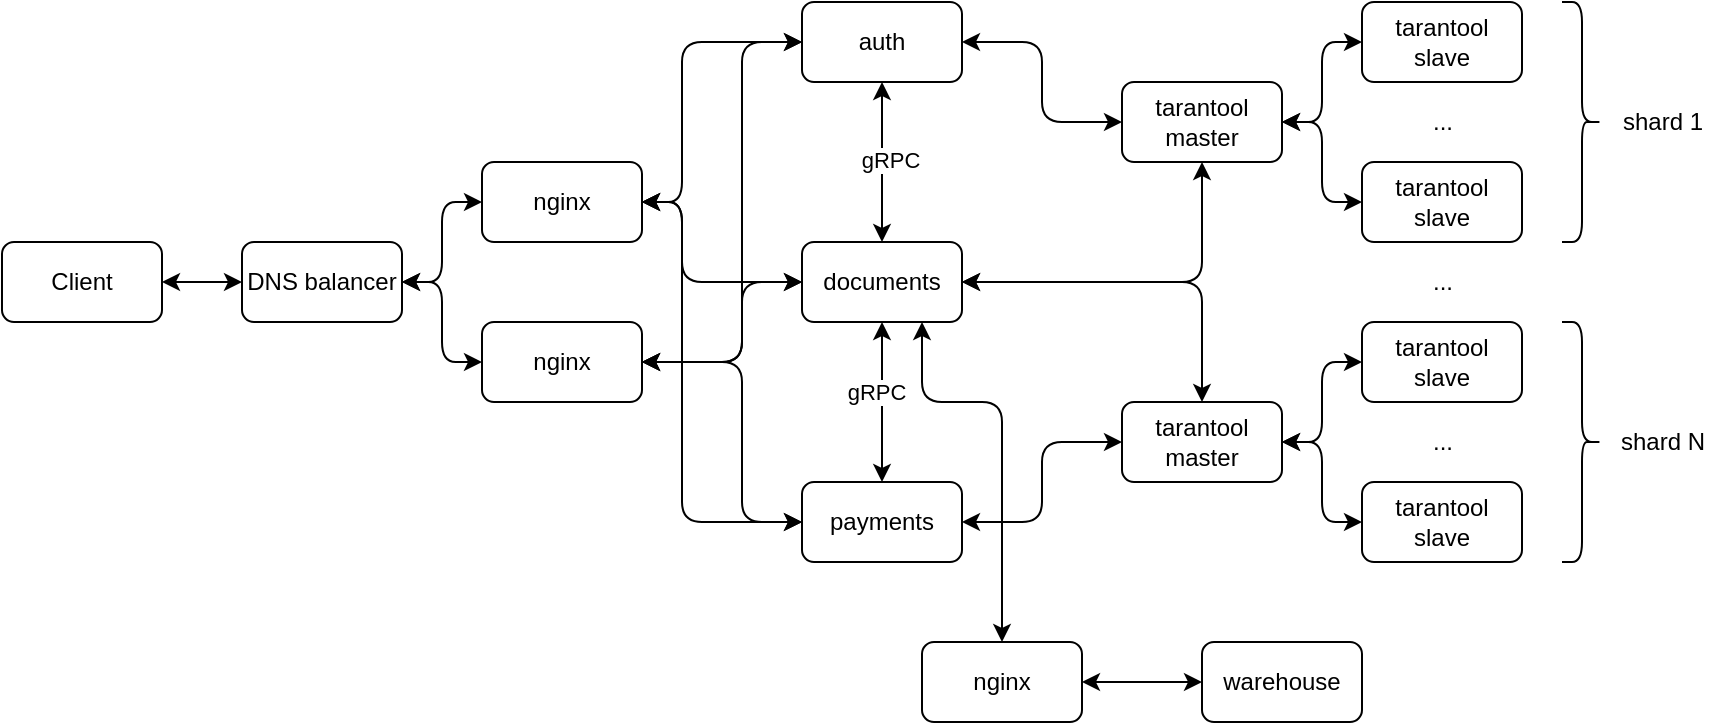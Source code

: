 <mxfile version="18.0.2" type="device"><diagram id="7Ne41tsRxOrFAIv1X22A" name="Page-1"><mxGraphModel dx="946" dy="589" grid="1" gridSize="10" guides="1" tooltips="1" connect="1" arrows="1" fold="1" page="1" pageScale="1" pageWidth="827" pageHeight="1169" math="0" shadow="0"><root><mxCell id="0"/><mxCell id="1" parent="0"/><mxCell id="wq5eGgIRvG_0T0goD-rv-21" style="edgeStyle=orthogonalEdgeStyle;rounded=0;orthogonalLoop=1;jettySize=auto;html=1;exitX=1;exitY=0.5;exitDx=0;exitDy=0;entryX=0;entryY=0.5;entryDx=0;entryDy=0;startArrow=classic;startFill=1;" parent="1" source="wq5eGgIRvG_0T0goD-rv-4" target="wq5eGgIRvG_0T0goD-rv-5" edge="1"><mxGeometry relative="1" as="geometry"/></mxCell><mxCell id="wq5eGgIRvG_0T0goD-rv-4" value="Client" style="rounded=1;whiteSpace=wrap;html=1;" parent="1" vertex="1"><mxGeometry y="280" width="80" height="40" as="geometry"/></mxCell><mxCell id="wq5eGgIRvG_0T0goD-rv-22" style="edgeStyle=orthogonalEdgeStyle;rounded=1;orthogonalLoop=1;jettySize=auto;html=1;exitX=1;exitY=0.5;exitDx=0;exitDy=0;entryX=0;entryY=0.5;entryDx=0;entryDy=0;startArrow=classic;startFill=1;" parent="1" source="wq5eGgIRvG_0T0goD-rv-5" target="wq5eGgIRvG_0T0goD-rv-6" edge="1"><mxGeometry relative="1" as="geometry"/></mxCell><mxCell id="wq5eGgIRvG_0T0goD-rv-24" style="edgeStyle=orthogonalEdgeStyle;rounded=1;orthogonalLoop=1;jettySize=auto;html=1;exitX=1;exitY=0.5;exitDx=0;exitDy=0;entryX=0;entryY=0.5;entryDx=0;entryDy=0;startArrow=classic;startFill=1;" parent="1" source="wq5eGgIRvG_0T0goD-rv-5" target="wq5eGgIRvG_0T0goD-rv-8" edge="1"><mxGeometry relative="1" as="geometry"/></mxCell><mxCell id="wq5eGgIRvG_0T0goD-rv-5" value="DNS balancer" style="rounded=1;whiteSpace=wrap;html=1;" parent="1" vertex="1"><mxGeometry x="120" y="280" width="80" height="40" as="geometry"/></mxCell><mxCell id="wq5eGgIRvG_0T0goD-rv-36" style="edgeStyle=orthogonalEdgeStyle;rounded=1;orthogonalLoop=1;jettySize=auto;html=1;exitX=1;exitY=0.5;exitDx=0;exitDy=0;entryX=0;entryY=0.5;entryDx=0;entryDy=0;startArrow=classic;startFill=1;" parent="1" source="wq5eGgIRvG_0T0goD-rv-6" target="wq5eGgIRvG_0T0goD-rv-7" edge="1"><mxGeometry relative="1" as="geometry"><Array as="points"><mxPoint x="340" y="260"/><mxPoint x="340" y="180"/></Array></mxGeometry></mxCell><mxCell id="wq5eGgIRvG_0T0goD-rv-38" style="edgeStyle=orthogonalEdgeStyle;rounded=1;orthogonalLoop=1;jettySize=auto;html=1;exitX=1;exitY=0.5;exitDx=0;exitDy=0;startArrow=classic;startFill=1;" parent="1" source="wq5eGgIRvG_0T0goD-rv-6" target="wq5eGgIRvG_0T0goD-rv-9" edge="1"><mxGeometry relative="1" as="geometry"><Array as="points"><mxPoint x="340" y="260"/><mxPoint x="340" y="300"/></Array></mxGeometry></mxCell><mxCell id="wq5eGgIRvG_0T0goD-rv-41" style="edgeStyle=orthogonalEdgeStyle;rounded=1;orthogonalLoop=1;jettySize=auto;html=1;exitX=1;exitY=0.5;exitDx=0;exitDy=0;entryX=0;entryY=0.5;entryDx=0;entryDy=0;startArrow=classic;startFill=1;" parent="1" source="wq5eGgIRvG_0T0goD-rv-6" target="wq5eGgIRvG_0T0goD-rv-10" edge="1"><mxGeometry relative="1" as="geometry"><Array as="points"><mxPoint x="340" y="260"/><mxPoint x="340" y="420"/></Array></mxGeometry></mxCell><mxCell id="wq5eGgIRvG_0T0goD-rv-6" value="nginx" style="rounded=1;whiteSpace=wrap;html=1;" parent="1" vertex="1"><mxGeometry x="240" y="240" width="80" height="40" as="geometry"/></mxCell><mxCell id="wq5eGgIRvG_0T0goD-rv-42" style="edgeStyle=elbowEdgeStyle;rounded=1;orthogonalLoop=1;jettySize=auto;elbow=vertical;html=1;exitX=1;exitY=0.5;exitDx=0;exitDy=0;entryX=0;entryY=0.5;entryDx=0;entryDy=0;startArrow=classic;startFill=1;" parent="1" source="wq5eGgIRvG_0T0goD-rv-7" target="wq5eGgIRvG_0T0goD-rv-13" edge="1"><mxGeometry relative="1" as="geometry"/></mxCell><mxCell id="wq5eGgIRvG_0T0goD-rv-7" value="auth" style="rounded=1;whiteSpace=wrap;html=1;" parent="1" vertex="1"><mxGeometry x="400" y="160" width="80" height="40" as="geometry"/></mxCell><mxCell id="wq5eGgIRvG_0T0goD-rv-37" style="edgeStyle=orthogonalEdgeStyle;rounded=1;orthogonalLoop=1;jettySize=auto;html=1;exitX=1;exitY=0.5;exitDx=0;exitDy=0;entryX=0;entryY=0.5;entryDx=0;entryDy=0;startArrow=classic;startFill=1;" parent="1" source="wq5eGgIRvG_0T0goD-rv-8" target="wq5eGgIRvG_0T0goD-rv-7" edge="1"><mxGeometry relative="1" as="geometry"><Array as="points"><mxPoint x="370" y="340"/><mxPoint x="370" y="180"/></Array></mxGeometry></mxCell><mxCell id="wq5eGgIRvG_0T0goD-rv-39" style="edgeStyle=orthogonalEdgeStyle;rounded=1;orthogonalLoop=1;jettySize=auto;html=1;exitX=1;exitY=0.5;exitDx=0;exitDy=0;entryX=0;entryY=0.5;entryDx=0;entryDy=0;startArrow=classic;startFill=1;" parent="1" source="wq5eGgIRvG_0T0goD-rv-8" target="wq5eGgIRvG_0T0goD-rv-9" edge="1"><mxGeometry relative="1" as="geometry"><Array as="points"><mxPoint x="370" y="340"/><mxPoint x="370" y="300"/></Array></mxGeometry></mxCell><mxCell id="wq5eGgIRvG_0T0goD-rv-40" style="edgeStyle=orthogonalEdgeStyle;rounded=1;orthogonalLoop=1;jettySize=auto;html=1;exitX=1;exitY=0.5;exitDx=0;exitDy=0;entryX=0;entryY=0.5;entryDx=0;entryDy=0;startArrow=classic;startFill=1;" parent="1" source="wq5eGgIRvG_0T0goD-rv-8" target="wq5eGgIRvG_0T0goD-rv-10" edge="1"><mxGeometry relative="1" as="geometry"><Array as="points"><mxPoint x="370" y="340"/><mxPoint x="370" y="420"/></Array></mxGeometry></mxCell><mxCell id="wq5eGgIRvG_0T0goD-rv-8" value="nginx" style="rounded=1;whiteSpace=wrap;html=1;" parent="1" vertex="1"><mxGeometry x="240" y="320" width="80" height="40" as="geometry"/></mxCell><mxCell id="wq5eGgIRvG_0T0goD-rv-61" style="edgeStyle=elbowEdgeStyle;rounded=1;orthogonalLoop=1;jettySize=auto;elbow=vertical;html=1;exitX=1;exitY=0.5;exitDx=0;exitDy=0;entryX=0.5;entryY=1;entryDx=0;entryDy=0;startArrow=classic;startFill=1;" parent="1" source="wq5eGgIRvG_0T0goD-rv-9" target="wq5eGgIRvG_0T0goD-rv-13" edge="1"><mxGeometry relative="1" as="geometry"><Array as="points"><mxPoint x="490" y="300"/></Array></mxGeometry></mxCell><mxCell id="wq5eGgIRvG_0T0goD-rv-62" style="edgeStyle=elbowEdgeStyle;rounded=1;orthogonalLoop=1;jettySize=auto;elbow=vertical;html=1;exitX=1;exitY=0.5;exitDx=0;exitDy=0;entryX=0.5;entryY=0;entryDx=0;entryDy=0;startArrow=classic;startFill=1;" parent="1" source="wq5eGgIRvG_0T0goD-rv-9" target="wq5eGgIRvG_0T0goD-rv-31" edge="1"><mxGeometry relative="1" as="geometry"><Array as="points"><mxPoint x="570" y="300"/></Array></mxGeometry></mxCell><mxCell id="bAATVUvARK__8FqvqY4P-3" style="edgeStyle=orthogonalEdgeStyle;rounded=1;orthogonalLoop=1;jettySize=auto;html=1;exitX=0.75;exitY=1;exitDx=0;exitDy=0;entryX=0.5;entryY=0;entryDx=0;entryDy=0;startArrow=classic;startFill=1;" edge="1" parent="1" source="wq5eGgIRvG_0T0goD-rv-9" target="bAATVUvARK__8FqvqY4P-1"><mxGeometry relative="1" as="geometry"><Array as="points"><mxPoint x="460" y="360"/><mxPoint x="500" y="360"/></Array></mxGeometry></mxCell><mxCell id="bAATVUvARK__8FqvqY4P-6" style="edgeStyle=orthogonalEdgeStyle;rounded=1;orthogonalLoop=1;jettySize=auto;html=1;exitX=0.5;exitY=0;exitDx=0;exitDy=0;entryX=0.5;entryY=1;entryDx=0;entryDy=0;startArrow=classic;startFill=1;" edge="1" parent="1" source="wq5eGgIRvG_0T0goD-rv-9" target="wq5eGgIRvG_0T0goD-rv-7"><mxGeometry relative="1" as="geometry"/></mxCell><mxCell id="bAATVUvARK__8FqvqY4P-8" value="gRPC" style="edgeLabel;html=1;align=center;verticalAlign=middle;resizable=0;points=[];" vertex="1" connectable="0" parent="bAATVUvARK__8FqvqY4P-6"><mxGeometry x="0.025" y="-4" relative="1" as="geometry"><mxPoint as="offset"/></mxGeometry></mxCell><mxCell id="wq5eGgIRvG_0T0goD-rv-9" value="documents" style="rounded=1;whiteSpace=wrap;html=1;" parent="1" vertex="1"><mxGeometry x="400" y="280" width="80" height="40" as="geometry"/></mxCell><mxCell id="wq5eGgIRvG_0T0goD-rv-46" style="edgeStyle=elbowEdgeStyle;rounded=1;orthogonalLoop=1;jettySize=auto;elbow=vertical;html=1;exitX=1;exitY=0.5;exitDx=0;exitDy=0;entryX=0;entryY=0.5;entryDx=0;entryDy=0;startArrow=classic;startFill=1;" parent="1" source="wq5eGgIRvG_0T0goD-rv-10" target="wq5eGgIRvG_0T0goD-rv-31" edge="1"><mxGeometry relative="1" as="geometry"/></mxCell><mxCell id="bAATVUvARK__8FqvqY4P-5" style="edgeStyle=orthogonalEdgeStyle;rounded=1;orthogonalLoop=1;jettySize=auto;html=1;exitX=0.5;exitY=0;exitDx=0;exitDy=0;entryX=0.5;entryY=1;entryDx=0;entryDy=0;startArrow=classic;startFill=1;" edge="1" parent="1" source="wq5eGgIRvG_0T0goD-rv-10" target="wq5eGgIRvG_0T0goD-rv-9"><mxGeometry relative="1" as="geometry"/></mxCell><mxCell id="bAATVUvARK__8FqvqY4P-7" value="gRPC" style="edgeLabel;html=1;align=center;verticalAlign=middle;resizable=0;points=[];" vertex="1" connectable="0" parent="bAATVUvARK__8FqvqY4P-5"><mxGeometry x="0.125" y="3" relative="1" as="geometry"><mxPoint as="offset"/></mxGeometry></mxCell><mxCell id="wq5eGgIRvG_0T0goD-rv-10" value="payments" style="rounded=1;whiteSpace=wrap;html=1;" parent="1" vertex="1"><mxGeometry x="400" y="400" width="80" height="40" as="geometry"/></mxCell><mxCell id="wq5eGgIRvG_0T0goD-rv-48" style="edgeStyle=elbowEdgeStyle;rounded=1;orthogonalLoop=1;jettySize=auto;elbow=vertical;html=1;exitX=1;exitY=0.5;exitDx=0;exitDy=0;entryX=0;entryY=0.5;entryDx=0;entryDy=0;startArrow=classic;startFill=1;" parent="1" source="wq5eGgIRvG_0T0goD-rv-13" target="wq5eGgIRvG_0T0goD-rv-14" edge="1"><mxGeometry relative="1" as="geometry"/></mxCell><mxCell id="wq5eGgIRvG_0T0goD-rv-49" style="edgeStyle=elbowEdgeStyle;rounded=1;orthogonalLoop=1;jettySize=auto;elbow=vertical;html=1;exitX=1;exitY=0.5;exitDx=0;exitDy=0;entryX=0;entryY=0.5;entryDx=0;entryDy=0;startArrow=classic;startFill=1;" parent="1" source="wq5eGgIRvG_0T0goD-rv-13" target="wq5eGgIRvG_0T0goD-rv-16" edge="1"><mxGeometry relative="1" as="geometry"/></mxCell><mxCell id="wq5eGgIRvG_0T0goD-rv-13" value="tarantool&lt;br&gt;master" style="rounded=1;whiteSpace=wrap;html=1;" parent="1" vertex="1"><mxGeometry x="560" y="200" width="80" height="40" as="geometry"/></mxCell><mxCell id="wq5eGgIRvG_0T0goD-rv-14" value="tarantool&lt;br&gt;slave" style="rounded=1;whiteSpace=wrap;html=1;" parent="1" vertex="1"><mxGeometry x="680" y="160" width="80" height="40" as="geometry"/></mxCell><mxCell id="wq5eGgIRvG_0T0goD-rv-16" value="tarantool&lt;br&gt;slave" style="rounded=1;whiteSpace=wrap;html=1;" parent="1" vertex="1"><mxGeometry x="680" y="240" width="80" height="40" as="geometry"/></mxCell><mxCell id="wq5eGgIRvG_0T0goD-rv-20" value="..." style="text;html=1;align=center;verticalAlign=middle;resizable=0;points=[];autosize=1;strokeColor=none;fillColor=none;" parent="1" vertex="1"><mxGeometry x="705" y="210" width="30" height="20" as="geometry"/></mxCell><mxCell id="wq5eGgIRvG_0T0goD-rv-50" style="edgeStyle=elbowEdgeStyle;rounded=1;orthogonalLoop=1;jettySize=auto;elbow=vertical;html=1;exitX=1;exitY=0.5;exitDx=0;exitDy=0;entryX=0;entryY=0.5;entryDx=0;entryDy=0;startArrow=classic;startFill=1;" parent="1" source="wq5eGgIRvG_0T0goD-rv-31" target="wq5eGgIRvG_0T0goD-rv-32" edge="1"><mxGeometry relative="1" as="geometry"/></mxCell><mxCell id="wq5eGgIRvG_0T0goD-rv-51" style="edgeStyle=elbowEdgeStyle;rounded=1;orthogonalLoop=1;jettySize=auto;elbow=vertical;html=1;exitX=1;exitY=0.5;exitDx=0;exitDy=0;entryX=0;entryY=0.5;entryDx=0;entryDy=0;startArrow=classic;startFill=1;" parent="1" source="wq5eGgIRvG_0T0goD-rv-31" target="wq5eGgIRvG_0T0goD-rv-33" edge="1"><mxGeometry relative="1" as="geometry"/></mxCell><mxCell id="wq5eGgIRvG_0T0goD-rv-31" value="tarantool&lt;br&gt;master" style="rounded=1;whiteSpace=wrap;html=1;" parent="1" vertex="1"><mxGeometry x="560" y="360" width="80" height="40" as="geometry"/></mxCell><mxCell id="wq5eGgIRvG_0T0goD-rv-32" value="tarantool&lt;br&gt;slave" style="rounded=1;whiteSpace=wrap;html=1;" parent="1" vertex="1"><mxGeometry x="680" y="320" width="80" height="40" as="geometry"/></mxCell><mxCell id="wq5eGgIRvG_0T0goD-rv-33" value="tarantool&lt;br&gt;slave" style="rounded=1;whiteSpace=wrap;html=1;" parent="1" vertex="1"><mxGeometry x="680" y="400" width="80" height="40" as="geometry"/></mxCell><mxCell id="wq5eGgIRvG_0T0goD-rv-34" value="..." style="text;html=1;align=center;verticalAlign=middle;resizable=0;points=[];autosize=1;strokeColor=none;fillColor=none;" parent="1" vertex="1"><mxGeometry x="705" y="370" width="30" height="20" as="geometry"/></mxCell><mxCell id="wq5eGgIRvG_0T0goD-rv-35" value="..." style="text;html=1;align=center;verticalAlign=middle;resizable=0;points=[];autosize=1;strokeColor=none;fillColor=none;" parent="1" vertex="1"><mxGeometry x="705" y="290" width="30" height="20" as="geometry"/></mxCell><mxCell id="wq5eGgIRvG_0T0goD-rv-63" value="" style="shape=curlyBracket;whiteSpace=wrap;html=1;rounded=1;flipH=1;" parent="1" vertex="1"><mxGeometry x="780" y="320" width="20" height="120" as="geometry"/></mxCell><mxCell id="wq5eGgIRvG_0T0goD-rv-64" value="" style="shape=curlyBracket;whiteSpace=wrap;html=1;rounded=1;flipH=1;" parent="1" vertex="1"><mxGeometry x="780" y="160" width="20" height="120" as="geometry"/></mxCell><mxCell id="wq5eGgIRvG_0T0goD-rv-65" value="shard 1" style="text;html=1;align=center;verticalAlign=middle;resizable=0;points=[];autosize=1;strokeColor=none;fillColor=none;" parent="1" vertex="1"><mxGeometry x="800" y="210" width="60" height="20" as="geometry"/></mxCell><mxCell id="wq5eGgIRvG_0T0goD-rv-66" value="shard N" style="text;html=1;align=center;verticalAlign=middle;resizable=0;points=[];autosize=1;strokeColor=none;fillColor=none;" parent="1" vertex="1"><mxGeometry x="800" y="370" width="60" height="20" as="geometry"/></mxCell><mxCell id="bAATVUvARK__8FqvqY4P-4" style="edgeStyle=orthogonalEdgeStyle;rounded=1;orthogonalLoop=1;jettySize=auto;html=1;exitX=1;exitY=0.5;exitDx=0;exitDy=0;entryX=0;entryY=0.5;entryDx=0;entryDy=0;startArrow=classic;startFill=1;" edge="1" parent="1" source="bAATVUvARK__8FqvqY4P-1" target="bAATVUvARK__8FqvqY4P-2"><mxGeometry relative="1" as="geometry"/></mxCell><mxCell id="bAATVUvARK__8FqvqY4P-1" value="nginx" style="rounded=1;whiteSpace=wrap;html=1;" vertex="1" parent="1"><mxGeometry x="460" y="480" width="80" height="40" as="geometry"/></mxCell><mxCell id="bAATVUvARK__8FqvqY4P-2" value="warehouse" style="rounded=1;whiteSpace=wrap;html=1;" vertex="1" parent="1"><mxGeometry x="600" y="480" width="80" height="40" as="geometry"/></mxCell></root></mxGraphModel></diagram></mxfile>